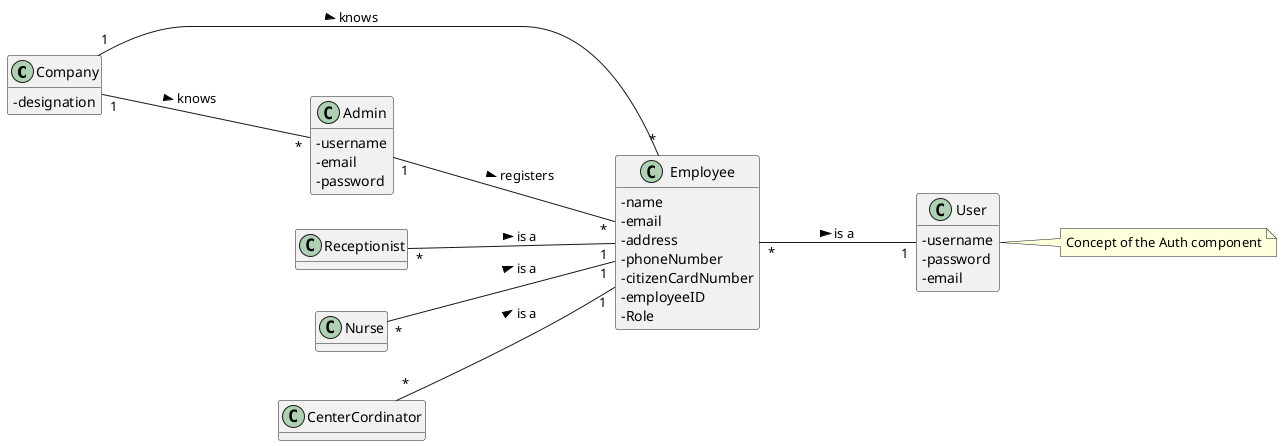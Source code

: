 @startuml
hide methods
left to right direction
skinparam classAttributeIconSize 0

class Company {
  -designation
}

class Receptionist {
}

class Nurse {
}

class CenterCordinator {
}

class User{
-username
-password
-email
}

class Employee{
 -name
 -email
 -address
 -phoneNumber
 -citizenCardNumber
 -employeeID
 -Role
}

class Admin{
-username
-email
-password
}

Admin "1"---"*" Employee : registers >

Receptionist "*"---"1"  Employee : is a >
Nurse "*"---"1"  Employee : is a >
CenterCordinator "*"---"1"  Employee : is a >

Employee "*"---"1" User : is a >

Company "1"---"*" Employee : knows >
Company "1"---"*" Admin : knows >

note "Concept of the Auth component" as N1
User .. N1


@enduml